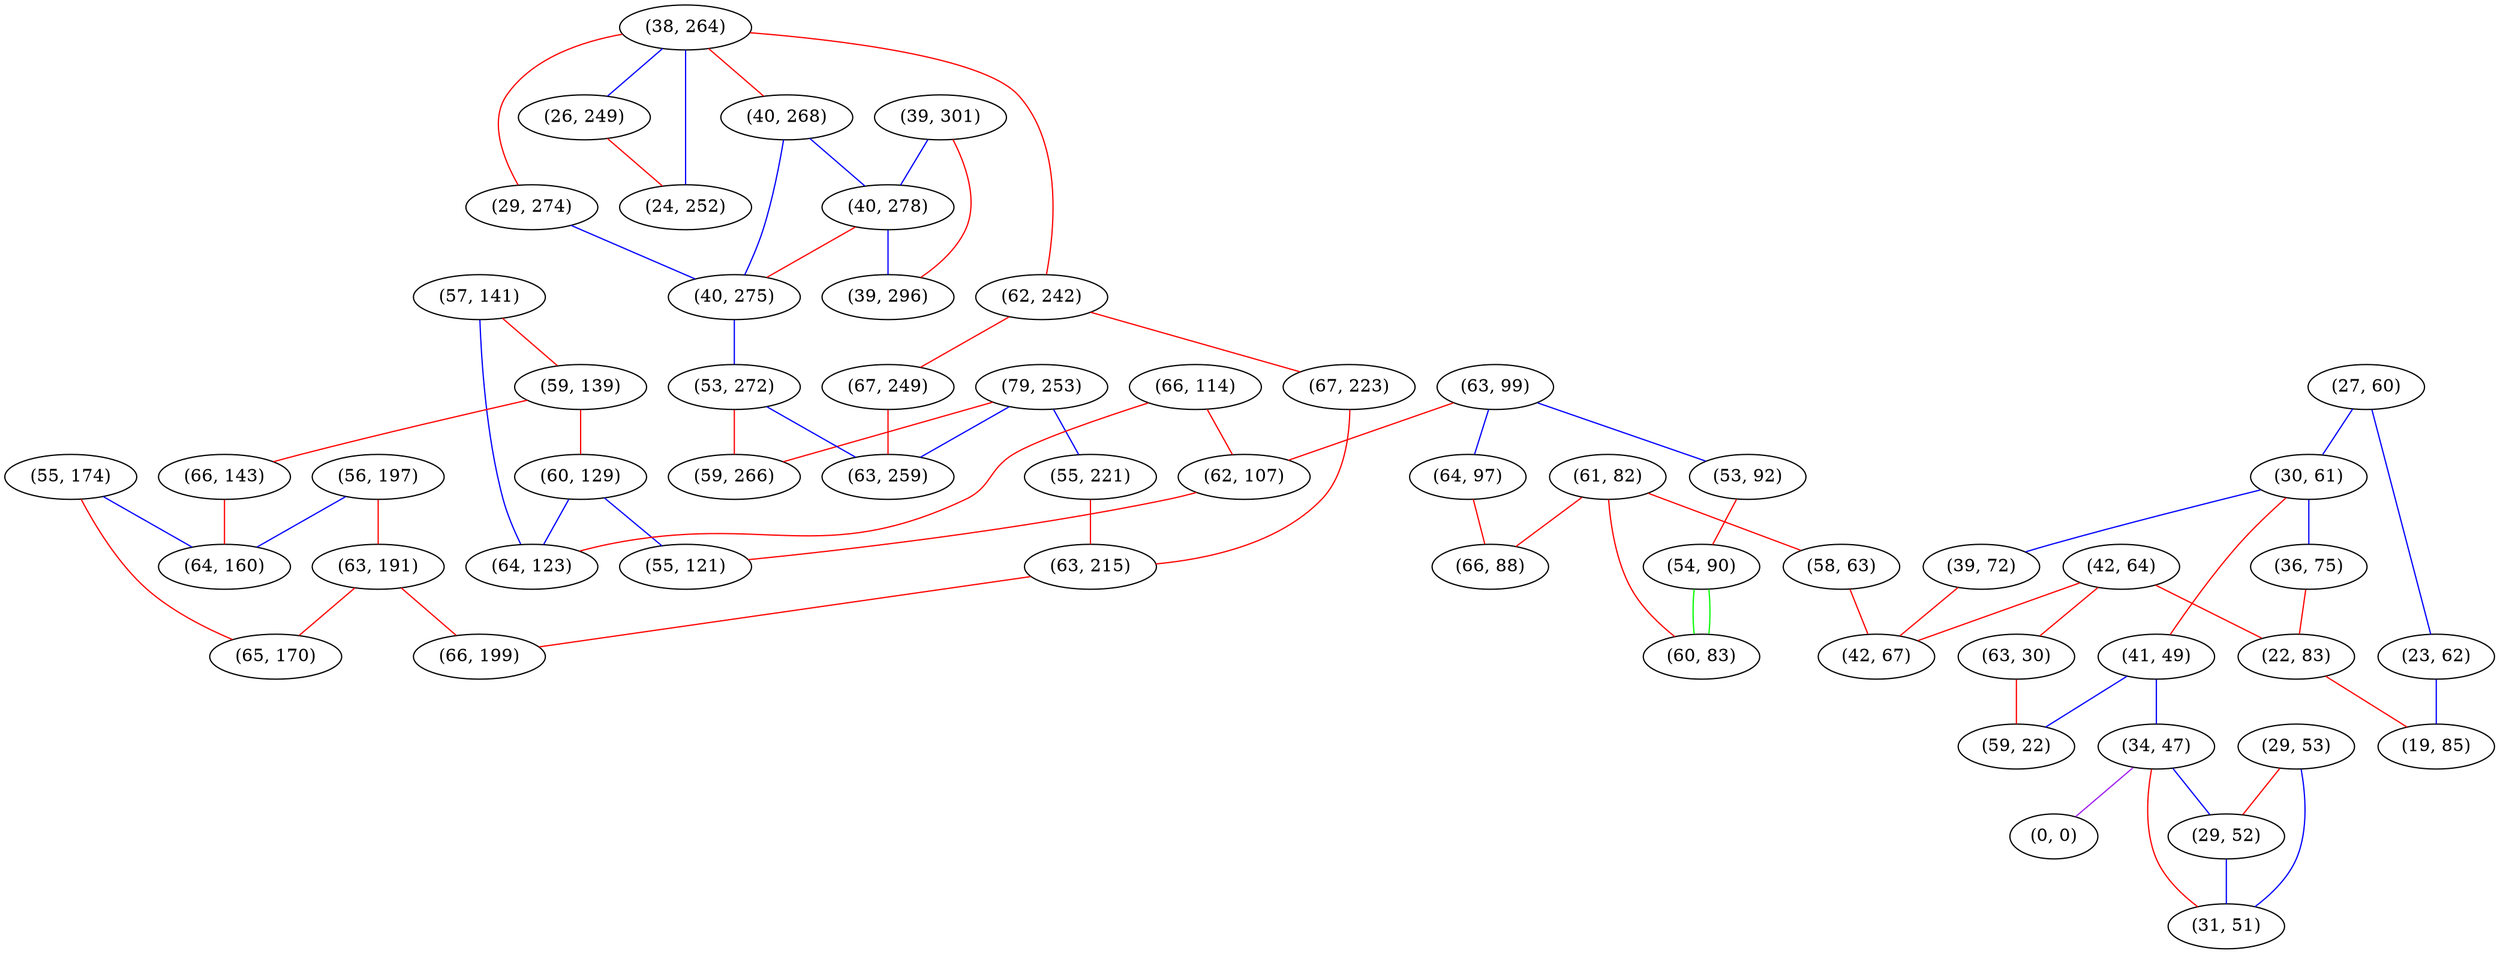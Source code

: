 graph "" {
"(79, 253)";
"(39, 301)";
"(61, 82)";
"(38, 264)";
"(40, 268)";
"(40, 278)";
"(56, 197)";
"(57, 141)";
"(59, 139)";
"(63, 99)";
"(42, 64)";
"(62, 242)";
"(27, 60)";
"(29, 274)";
"(55, 221)";
"(29, 53)";
"(30, 61)";
"(58, 63)";
"(67, 223)";
"(40, 275)";
"(36, 75)";
"(60, 129)";
"(41, 49)";
"(53, 272)";
"(34, 47)";
"(63, 30)";
"(39, 296)";
"(63, 191)";
"(26, 249)";
"(63, 215)";
"(64, 97)";
"(23, 62)";
"(0, 0)";
"(29, 52)";
"(66, 114)";
"(22, 83)";
"(66, 143)";
"(55, 174)";
"(64, 160)";
"(65, 170)";
"(66, 88)";
"(39, 72)";
"(66, 199)";
"(64, 123)";
"(67, 249)";
"(24, 252)";
"(31, 51)";
"(53, 92)";
"(54, 90)";
"(59, 266)";
"(62, 107)";
"(59, 22)";
"(63, 259)";
"(55, 121)";
"(42, 67)";
"(60, 83)";
"(19, 85)";
"(79, 253)" -- "(63, 259)"  [color=blue, key=0, weight=3];
"(79, 253)" -- "(59, 266)"  [color=red, key=0, weight=1];
"(79, 253)" -- "(55, 221)"  [color=blue, key=0, weight=3];
"(39, 301)" -- "(40, 278)"  [color=blue, key=0, weight=3];
"(39, 301)" -- "(39, 296)"  [color=red, key=0, weight=1];
"(61, 82)" -- "(58, 63)"  [color=red, key=0, weight=1];
"(61, 82)" -- "(66, 88)"  [color=red, key=0, weight=1];
"(61, 82)" -- "(60, 83)"  [color=red, key=0, weight=1];
"(38, 264)" -- "(24, 252)"  [color=blue, key=0, weight=3];
"(38, 264)" -- "(62, 242)"  [color=red, key=0, weight=1];
"(38, 264)" -- "(29, 274)"  [color=red, key=0, weight=1];
"(38, 264)" -- "(26, 249)"  [color=blue, key=0, weight=3];
"(38, 264)" -- "(40, 268)"  [color=red, key=0, weight=1];
"(40, 268)" -- "(40, 278)"  [color=blue, key=0, weight=3];
"(40, 268)" -- "(40, 275)"  [color=blue, key=0, weight=3];
"(40, 278)" -- "(40, 275)"  [color=red, key=0, weight=1];
"(40, 278)" -- "(39, 296)"  [color=blue, key=0, weight=3];
"(56, 197)" -- "(64, 160)"  [color=blue, key=0, weight=3];
"(56, 197)" -- "(63, 191)"  [color=red, key=0, weight=1];
"(57, 141)" -- "(64, 123)"  [color=blue, key=0, weight=3];
"(57, 141)" -- "(59, 139)"  [color=red, key=0, weight=1];
"(59, 139)" -- "(66, 143)"  [color=red, key=0, weight=1];
"(59, 139)" -- "(60, 129)"  [color=red, key=0, weight=1];
"(63, 99)" -- "(62, 107)"  [color=red, key=0, weight=1];
"(63, 99)" -- "(64, 97)"  [color=blue, key=0, weight=3];
"(63, 99)" -- "(53, 92)"  [color=blue, key=0, weight=3];
"(42, 64)" -- "(22, 83)"  [color=red, key=0, weight=1];
"(42, 64)" -- "(63, 30)"  [color=red, key=0, weight=1];
"(42, 64)" -- "(42, 67)"  [color=red, key=0, weight=1];
"(62, 242)" -- "(67, 223)"  [color=red, key=0, weight=1];
"(62, 242)" -- "(67, 249)"  [color=red, key=0, weight=1];
"(27, 60)" -- "(23, 62)"  [color=blue, key=0, weight=3];
"(27, 60)" -- "(30, 61)"  [color=blue, key=0, weight=3];
"(29, 274)" -- "(40, 275)"  [color=blue, key=0, weight=3];
"(55, 221)" -- "(63, 215)"  [color=red, key=0, weight=1];
"(29, 53)" -- "(31, 51)"  [color=blue, key=0, weight=3];
"(29, 53)" -- "(29, 52)"  [color=red, key=0, weight=1];
"(30, 61)" -- "(39, 72)"  [color=blue, key=0, weight=3];
"(30, 61)" -- "(41, 49)"  [color=red, key=0, weight=1];
"(30, 61)" -- "(36, 75)"  [color=blue, key=0, weight=3];
"(58, 63)" -- "(42, 67)"  [color=red, key=0, weight=1];
"(67, 223)" -- "(63, 215)"  [color=red, key=0, weight=1];
"(40, 275)" -- "(53, 272)"  [color=blue, key=0, weight=3];
"(36, 75)" -- "(22, 83)"  [color=red, key=0, weight=1];
"(60, 129)" -- "(64, 123)"  [color=blue, key=0, weight=3];
"(60, 129)" -- "(55, 121)"  [color=blue, key=0, weight=3];
"(41, 49)" -- "(34, 47)"  [color=blue, key=0, weight=3];
"(41, 49)" -- "(59, 22)"  [color=blue, key=0, weight=3];
"(53, 272)" -- "(63, 259)"  [color=blue, key=0, weight=3];
"(53, 272)" -- "(59, 266)"  [color=red, key=0, weight=1];
"(34, 47)" -- "(31, 51)"  [color=red, key=0, weight=1];
"(34, 47)" -- "(29, 52)"  [color=blue, key=0, weight=3];
"(34, 47)" -- "(0, 0)"  [color=purple, key=0, weight=4];
"(63, 30)" -- "(59, 22)"  [color=red, key=0, weight=1];
"(63, 191)" -- "(66, 199)"  [color=red, key=0, weight=1];
"(63, 191)" -- "(65, 170)"  [color=red, key=0, weight=1];
"(26, 249)" -- "(24, 252)"  [color=red, key=0, weight=1];
"(63, 215)" -- "(66, 199)"  [color=red, key=0, weight=1];
"(64, 97)" -- "(66, 88)"  [color=red, key=0, weight=1];
"(23, 62)" -- "(19, 85)"  [color=blue, key=0, weight=3];
"(29, 52)" -- "(31, 51)"  [color=blue, key=0, weight=3];
"(66, 114)" -- "(62, 107)"  [color=red, key=0, weight=1];
"(66, 114)" -- "(64, 123)"  [color=red, key=0, weight=1];
"(22, 83)" -- "(19, 85)"  [color=red, key=0, weight=1];
"(66, 143)" -- "(64, 160)"  [color=red, key=0, weight=1];
"(55, 174)" -- "(65, 170)"  [color=red, key=0, weight=1];
"(55, 174)" -- "(64, 160)"  [color=blue, key=0, weight=3];
"(39, 72)" -- "(42, 67)"  [color=red, key=0, weight=1];
"(67, 249)" -- "(63, 259)"  [color=red, key=0, weight=1];
"(53, 92)" -- "(54, 90)"  [color=red, key=0, weight=1];
"(54, 90)" -- "(60, 83)"  [color=green, key=0, weight=2];
"(54, 90)" -- "(60, 83)"  [color=green, key=1, weight=2];
"(62, 107)" -- "(55, 121)"  [color=red, key=0, weight=1];
}
